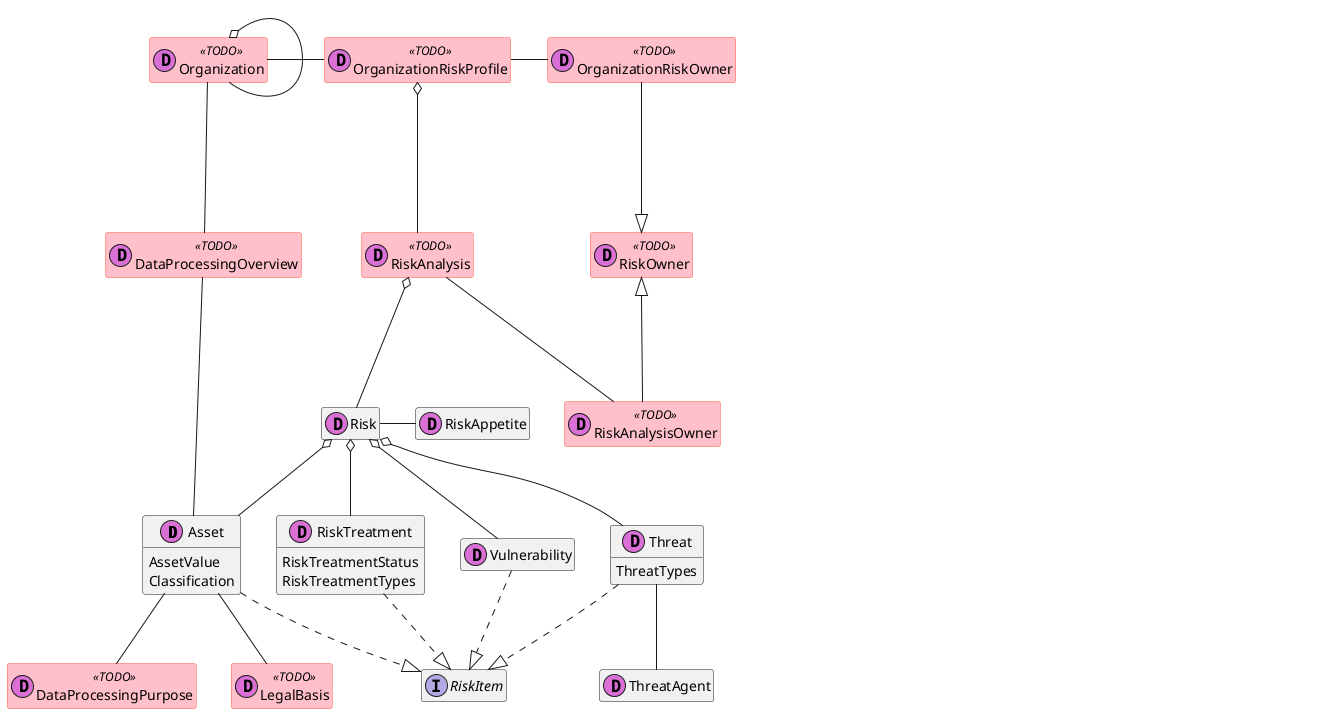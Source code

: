 @startuml
skinparam class {
    BackgroundColor<<TODO>> Pink
    BorderColor<<TODO>> Tomato
}
skinparam stereotypeCBackgroundColor<<TODO>> LightGray

class Asset <<(D,orchid)>> {
  AssetValue
  Classification
}
class AssetValue <<(D,orchid)>>
hide AssetValue

enum AssetValueTypes {
    CONFIDENCIALITYVALUE
    INTEGRITYVALUE
    AVAILABILITYVALUE
}
hide AssetValueTypes

class DataProcessingOverview <<(D,orchid)TODO>>
class DataProcessingPurpose <<(D,orchid)TODO>>
class LegalBasis <<(D,orchid)TODO>>
class Organization <<(D,orchid)TODO>>
class OrganizationRiskProfile <<(D,orchid)TODO>>
class OrganizationRiskOwner <<(D,orchid)TODO>>
class Risk <<(D,orchid)>>
class RiskAnalysis <<(D,orchid)TODO>>
class RiskAppetite <<(D,orchid)>>
class RiskAnalysisOwner <<(D,orchid)TODO>>
class RiskOwner <<(D,orchid)TODO>>
interface RiskItem
class RiskTreatment <<(D,orchid)>> {
    RiskTreatmentStatus
    RiskTreatmentTypes
}
enum RiskTreatmentStatus {
    EXISTING
    PLANNED
    IMPLEMENTED
}
hide RiskTreatmentStatus

enum RiskTreatmentTypes {
    PROBABILITY_RISK_TREATMENT
    CONSEQUENCE_RISK_TREATMENT
}
hide RiskTreatmentTypes

enum SeverityLevels {
    NONE
    INSIGNIFICANT
    LOW
    MODERATE
    HIGH
    EXTREME
    INVALID
}
hide SeverityLevels

class Threat <<(D,orchid)>> {
    ThreatTypes
}

class ThreatAgent <<(D,orchid)>>
enum ThreatAgentType {
    HUMAN
    ENVIRONMENTAL
}
hide ThreatAgentType

enum ThreatTypes {
    DELIBERATE
    ACCIDENTAL
    ENVIRONMENTAL
}
hide ThreatTypes

class Vulnerability <<(D,orchid)>>

'------ Relations --------
Organization - OrganizationRiskProfile
Organization o- Organization
Organization -- DataProcessingOverview
DataProcessingOverview -- Asset
Asset -- DataProcessingPurpose
Asset -- LegalBasis
OrganizationRiskProfile o-- RiskAnalysis
OrganizationRiskProfile - OrganizationRiskOwner
RiskAnalysis o-- Risk
RiskAnalysis - RiskAnalysisOwner
OrganizationRiskOwner --|> RiskOwner
RiskOwner <|--  RiskAnalysisOwner
Risk o-- Asset
Risk o-- Threat
Risk o-- Vulnerability
Risk o-- RiskTreatment
Risk - RiskAppetite

Asset ..|> RiskItem
Vulnerability ..|> RiskItem
RiskTreatment ..|> RiskItem
Threat ..|> RiskItem

'Asset -- AssetValue
Threat -- ThreatAgent
Threat - ThreatTypes

hide empty members
@enduml